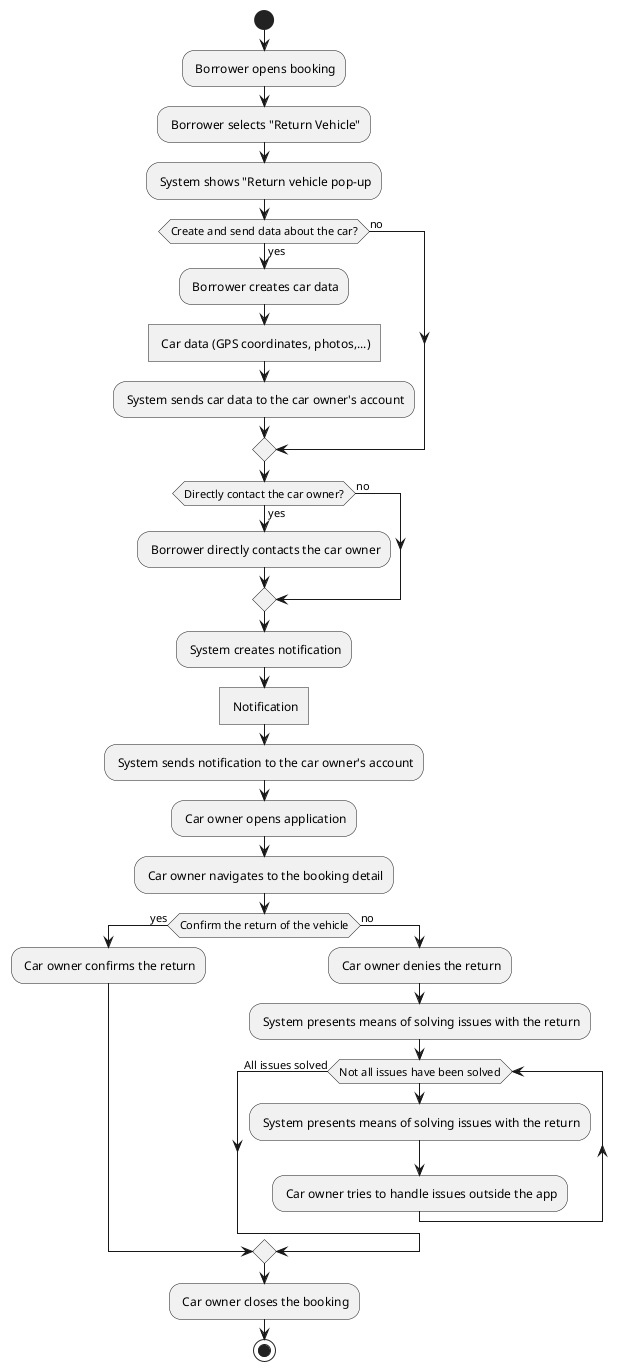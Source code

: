 @startuml
!pragma useBetaStyle true

start

: Borrower opens booking;
: Borrower selects "Return Vehicle";
: System shows "Return vehicle pop-up;

if (Create and send data about the car?) then (yes)
 : Borrower creates car data;
 : Car data (GPS coordinates, photos,...)]
 : System sends car data to the car owner's account;
else (no)
endif


if (Directly contact the car owner?) then (yes)
 : Borrower directly contacts the car owner;
else (no)
endif

: System creates notification;
: Notification]
: System sends notification to the car owner's account;

: Car owner opens application;
: Car owner navigates to the booking detail;

if (Confirm the return of the vehicle) then (yes)
  
 : Car owner confirms the return;
 
else (no)
 : Car owner denies the return;
 : System presents means of solving issues with the return;
 while (Not all issues have been solved)
  : System presents means of solving issues with the return;
  : Car owner tries to handle issues outside the app;
 endwhile (All issues solved)

endif

: Car owner closes the booking;

stop
@enduml
